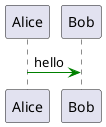 {
  "sha1": "mz1iyeloay4kedrvv41g6p5e71cwfil",
  "insertion": {
    "when": "2024-06-03T18:59:35.917Z",
    "url": "https://forum.plantuml.net/9939/conditional-application-of-styles",
    "user": "plantuml@gmail.com"
  }
}
@startuml
skinparam useBetaStyle true

<style>
arrow {
  LineColor green
}
</style>
Alice -> Bob : hello
@enduml
